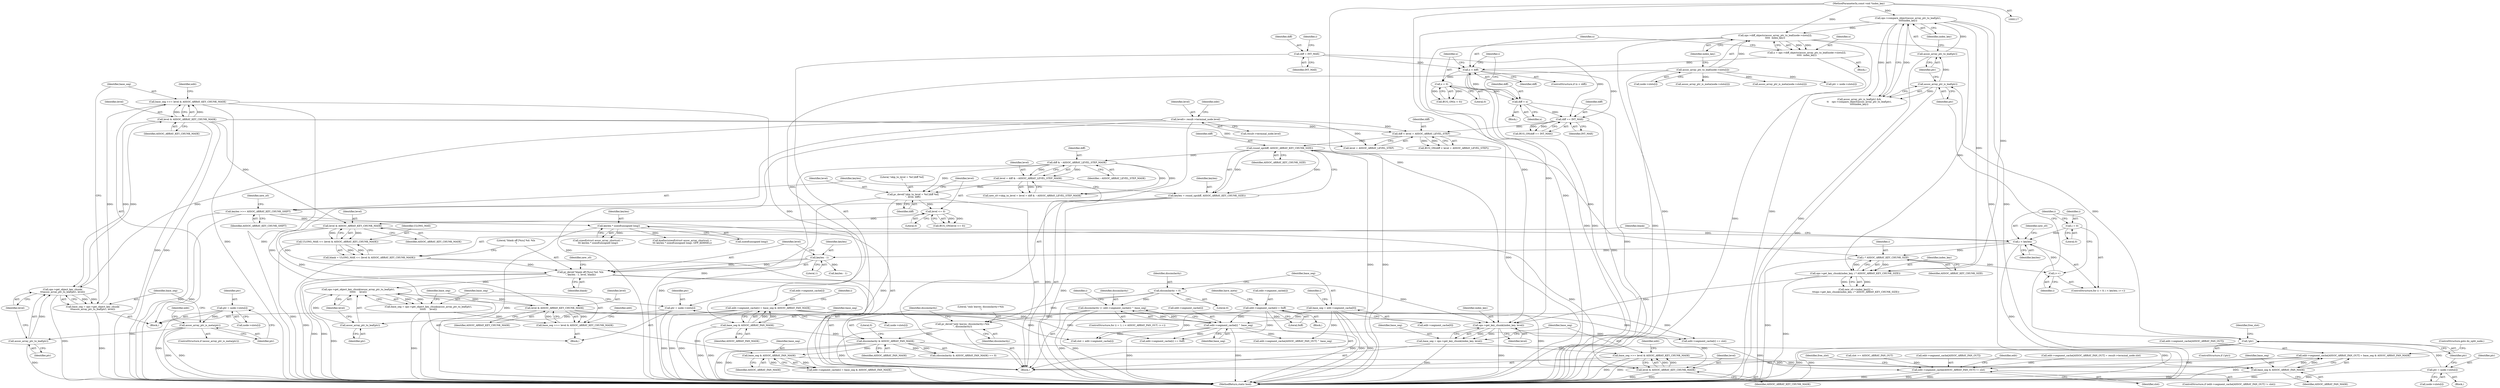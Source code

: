 digraph "0_linux_8d4a2ec1e0b41b0cf9a0c5cd4511da7f8e4f3de2@array" {
"1001241" [label="(Call,edit->segment_cache[ASSOC_ARRAY_FAN_OUT] = base_seg & ASSOC_ARRAY_FAN_MASK)"];
"1001247" [label="(Call,base_seg & ASSOC_ARRAY_FAN_MASK)"];
"1001236" [label="(Call,base_seg >>= level & ASSOC_ARRAY_KEY_CHUNK_MASK)"];
"1001231" [label="(Call,base_seg = ops->get_key_chunk(index_key, level))"];
"1001233" [label="(Call,ops->get_key_chunk(index_key, level))"];
"1001019" [label="(Call,ops->diff_objects(assoc_array_ptr_to_leaf(node->slots[i]),\n\t\t\t\t\t  index_key))"];
"1001020" [label="(Call,assoc_array_ptr_to_leaf(node->slots[i]))"];
"1000203" [label="(Call,ops->compare_object(assoc_array_ptr_to_leaf(ptr),\n\t\t\t\t\tindex_key))"];
"1000204" [label="(Call,assoc_array_ptr_to_leaf(ptr))"];
"1000201" [label="(Call,assoc_array_ptr_is_leaf(ptr))"];
"1000192" [label="(Call,!ptr)"];
"1000184" [label="(Call,ptr = node->slots[i])"];
"1000120" [label="(MethodParameterIn,const void *index_key)"];
"1001166" [label="(Call,ops->get_key_chunk(index_key, i * ASSOC_ARRAY_KEY_CHUNK_SIZE))"];
"1001168" [label="(Call,i * ASSOC_ARRAY_KEY_CHUNK_SIZE)"];
"1001155" [label="(Call,i < keylen)"];
"1001158" [label="(Call,i++)"];
"1001152" [label="(Call,i = 0)"];
"1001063" [label="(Call,keylen * sizeof(unsigned long))"];
"1001054" [label="(Call,keylen >>= ASSOC_ARRAY_KEY_CHUNK_SHIFT)"];
"1001049" [label="(Call,keylen = round_up(diff, ASSOC_ARRAY_KEY_CHUNK_SIZE))"];
"1001051" [label="(Call,round_up(diff, ASSOC_ARRAY_KEY_CHUNK_SIZE))"];
"1001044" [label="(Call,diff < level + ASSOC_ARRAY_LEVEL_STEP)"];
"1001040" [label="(Call,diff == INT_MAX)"];
"1001003" [label="(Call,diff = INT_MAX)"];
"1001028" [label="(Call,x < diff)"];
"1001017" [label="(Call,x = ops->diff_objects(assoc_array_ptr_to_leaf(node->slots[i]),\n\t\t\t\t\t  index_key))"];
"1001036" [label="(Call,diff = x)"];
"1001033" [label="(Call,x < 0)"];
"1000346" [label="(Call,level & ASSOC_ARRAY_KEY_CHUNK_MASK)"];
"1000340" [label="(Call,ops->get_object_key_chunk(\n\t\t\tassoc_array_ptr_to_leaf(ptr), level))"];
"1000341" [label="(Call,assoc_array_ptr_to_leaf(ptr))"];
"1000324" [label="(Call,assoc_array_ptr_is_meta(ptr))"];
"1000316" [label="(Call,ptr = node->slots[i])"];
"1000149" [label="(Call,level\t= result->terminal_node.level)"];
"1001219" [label="(Call,level & ASSOC_ARRAY_KEY_CHUNK_MASK)"];
"1001213" [label="(Call,ops->get_object_key_chunk(assoc_array_ptr_to_leaf(ptr),\n\t\t\t\t\t\t     level))"];
"1001214" [label="(Call,assoc_array_ptr_to_leaf(ptr))"];
"1001204" [label="(Call,ptr = node->slots[i])"];
"1001178" [label="(Call,pr_devel(\"blank off [%zu] %d: %lx\n\", keylen - 1, level, blank))"];
"1001180" [label="(Call,keylen - 1)"];
"1001175" [label="(Call,level & ASSOC_ARRAY_KEY_CHUNK_MASK)"];
"1001148" [label="(Call,level <= 0)"];
"1001143" [label="(Call,pr_devel(\"skip_to_level = %d [diff %d]\n\", level, diff))"];
"1001138" [label="(Call,level = diff & ~ASSOC_ARRAY_LEVEL_STEP_MASK)"];
"1001140" [label="(Call,diff & ~ASSOC_ARRAY_LEVEL_STEP_MASK)"];
"1001171" [label="(Call,blank = ULONG_MAX << (level & ASSOC_ARRAY_KEY_CHUNK_MASK))"];
"1001173" [label="(Call,ULONG_MAX << (level & ASSOC_ARRAY_KEY_CHUNK_MASK))"];
"1001238" [label="(Call,level & ASSOC_ARRAY_KEY_CHUNK_MASK)"];
"1001228" [label="(Call,base_seg & ASSOC_ARRAY_FAN_MASK)"];
"1001217" [label="(Call,base_seg >>= level & ASSOC_ARRAY_KEY_CHUNK_MASK)"];
"1001211" [label="(Call,base_seg = ops->get_object_key_chunk(assoc_array_ptr_to_leaf(ptr),\n\t\t\t\t\t\t     level))"];
"1000397" [label="(Call,dissimilarity & ASSOC_ARRAY_FAN_MASK)"];
"1000392" [label="(Call,pr_devel(\"only leaves; dissimilarity=%lx\n\", dissimilarity))"];
"1000364" [label="(Call,dissimilarity = 0)"];
"1000383" [label="(Call,dissimilarity |= edit->segment_cache[i] ^ base_seg)"];
"1000385" [label="(Call,edit->segment_cache[i] ^ base_seg)"];
"1000327" [label="(Call,edit->segment_cache[i] = 0xff)"];
"1000349" [label="(Call,edit->segment_cache[i] = base_seg & ASSOC_ARRAY_FAN_MASK)"];
"1000355" [label="(Call,base_seg & ASSOC_ARRAY_FAN_MASK)"];
"1000344" [label="(Call,base_seg >>= level & ASSOC_ARRAY_KEY_CHUNK_MASK)"];
"1000338" [label="(Call,base_seg = ops->get_object_key_chunk(\n\t\t\tassoc_array_ptr_to_leaf(ptr), level))"];
"1000367" [label="(Call,base_seg = edit->segment_cache[0])"];
"1000666" [label="(Call,edit->segment_cache[ASSOC_ARRAY_FAN_OUT] != slot)"];
"1000342" [label="(Identifier,ptr)"];
"1001005" [label="(Identifier,INT_MAX)"];
"1000316" [label="(Call,ptr = node->slots[i])"];
"1001160" [label="(Call,new_s0->index_key[i] =\n\t\t\tops->get_key_chunk(index_key, i * ASSOC_ARRAY_KEY_CHUNK_SIZE))"];
"1001175" [label="(Call,level & ASSOC_ARRAY_KEY_CHUNK_MASK)"];
"1000333" [label="(Literal,0xff)"];
"1001051" [label="(Call,round_up(diff, ASSOC_ARRAY_KEY_CHUNK_SIZE))"];
"1001060" [label="(Call,sizeof(struct assoc_array_shortcut) +\n\t\t\t keylen * sizeof(unsigned long))"];
"1001059" [label="(Call,kzalloc(sizeof(struct assoc_array_shortcut) +\n\t\t\t keylen * sizeof(unsigned long), GFP_KERNEL))"];
"1000350" [label="(Call,edit->segment_cache[i])"];
"1001144" [label="(Literal,\"skip_to_level = %d [diff %d]\n\")"];
"1001055" [label="(Identifier,keylen)"];
"1001045" [label="(Identifier,diff)"];
"1001138" [label="(Call,level = diff & ~ASSOC_ARRAY_LEVEL_STEP_MASK)"];
"1001151" [label="(ControlStructure,for (i = 0; i < keylen; i++))"];
"1001052" [label="(Identifier,diff)"];
"1001169" [label="(Identifier,i)"];
"1000400" [label="(Literal,0)"];
"1000326" [label="(Block,)"];
"1000376" [label="(Identifier,i)"];
"1001230" [label="(Identifier,ASSOC_ARRAY_FAN_MASK)"];
"1001225" [label="(Identifier,edit)"];
"1001029" [label="(Identifier,x)"];
"1001035" [label="(Literal,0)"];
"1001149" [label="(Identifier,level)"];
"1001043" [label="(Call,BUG_ON(diff < level + ASSOC_ARRAY_LEVEL_STEP))"];
"1000318" [label="(Call,node->slots[i])"];
"1001018" [label="(Identifier,x)"];
"1000203" [label="(Call,ops->compare_object(assoc_array_ptr_to_leaf(ptr),\n\t\t\t\t\tindex_key))"];
"1001038" [label="(Identifier,x)"];
"1000193" [label="(Identifier,ptr)"];
"1001204" [label="(Call,ptr = node->slots[i])"];
"1000392" [label="(Call,pr_devel(\"only leaves; dissimilarity=%lx\n\", dissimilarity))"];
"1000666" [label="(Call,edit->segment_cache[ASSOC_ARRAY_FAN_OUT] != slot)"];
"1001182" [label="(Literal,1)"];
"1001064" [label="(Identifier,keylen)"];
"1001139" [label="(Identifier,level)"];
"1001170" [label="(Identifier,ASSOC_ARRAY_KEY_CHUNK_SIZE)"];
"1001179" [label="(Literal,\"blank off [%zu] %d: %lx\n\")"];
"1001248" [label="(Identifier,base_seg)"];
"1000184" [label="(Call,ptr = node->slots[i])"];
"1000344" [label="(Call,base_seg >>= level & ASSOC_ARRAY_KEY_CHUNK_MASK)"];
"1001184" [label="(Identifier,blank)"];
"1000396" [label="(Call,(dissimilarity & ASSOC_ARRAY_FAN_MASK) == 0)"];
"1000345" [label="(Identifier,base_seg)"];
"1001241" [label="(Call,edit->segment_cache[ASSOC_ARRAY_FAN_OUT] = base_seg & ASSOC_ARRAY_FAN_MASK)"];
"1001020" [label="(Call,assoc_array_ptr_to_leaf(node->slots[i]))"];
"1001247" [label="(Call,base_seg & ASSOC_ARRAY_FAN_MASK)"];
"1001021" [label="(Call,node->slots[i])"];
"1000605" [label="(Call,assoc_array_ptr_is_meta(node->slots[i]))"];
"1000383" [label="(Call,dissimilarity |= edit->segment_cache[i] ^ base_seg)"];
"1000357" [label="(Identifier,ASSOC_ARRAY_FAN_MASK)"];
"1000386" [label="(Call,edit->segment_cache[i])"];
"1000672" [label="(Identifier,slot)"];
"1001190" [label="(Call,keylen - 1)"];
"1001143" [label="(Call,pr_devel(\"skip_to_level = %d [diff %d]\n\", level, diff))"];
"1000156" [label="(Call,edit->segment_cache[ASSOC_ARRAY_FAN_OUT] = result->terminal_node.slot)"];
"1000335" [label="(Identifier,have_meta)"];
"1001046" [label="(Call,level + ASSOC_ARRAY_LEVEL_STEP)"];
"1000183" [label="(Block,)"];
"1001171" [label="(Call,blank = ULONG_MAX << (level & ASSOC_ARRAY_KEY_CHUNK_MASK))"];
"1000151" [label="(Call,result->terminal_node.level)"];
"1001003" [label="(Call,diff = INT_MAX)"];
"1000348" [label="(Identifier,ASSOC_ARRAY_KEY_CHUNK_MASK)"];
"1001183" [label="(Identifier,level)"];
"1000366" [label="(Literal,0)"];
"1000192" [label="(Call,!ptr)"];
"1001150" [label="(Literal,0)"];
"1000314" [label="(Identifier,i)"];
"1001159" [label="(Identifier,i)"];
"1000347" [label="(Identifier,level)"];
"1001242" [label="(Call,edit->segment_cache[ASSOC_ARRAY_FAN_OUT])"];
"1000317" [label="(Identifier,ptr)"];
"1000315" [label="(Block,)"];
"1001053" [label="(Identifier,ASSOC_ARRAY_KEY_CHUNK_SIZE)"];
"1000324" [label="(Call,assoc_array_ptr_is_meta(ptr))"];
"1001213" [label="(Call,ops->get_object_key_chunk(assoc_array_ptr_to_leaf(ptr),\n\t\t\t\t\t\t     level))"];
"1000343" [label="(Identifier,level)"];
"1000478" [label="(Call,slot = edit->segment_cache[i])"];
"1000338" [label="(Call,base_seg = ops->get_object_key_chunk(\n\t\t\tassoc_array_ptr_to_leaf(ptr), level))"];
"1000665" [label="(ControlStructure,if (edit->segment_cache[ASSOC_ARRAY_FAN_OUT] != slot))"];
"1000393" [label="(Literal,\"only leaves; dissimilarity=%lx\n\")"];
"1000346" [label="(Call,level & ASSOC_ARRAY_KEY_CHUNK_MASK)"];
"1001163" [label="(Identifier,new_s0)"];
"1001031" [label="(Block,)"];
"1001028" [label="(Call,x < diff)"];
"1001177" [label="(Identifier,ASSOC_ARRAY_KEY_CHUNK_MASK)"];
"1000368" [label="(Identifier,base_seg)"];
"1001037" [label="(Identifier,diff)"];
"1001058" [label="(Identifier,new_s0)"];
"1000739" [label="(Call,edit->segment_cache[i] == 0xff)"];
"1000323" [label="(ControlStructure,if (assoc_array_ptr_is_meta(ptr)))"];
"1001056" [label="(Identifier,ASSOC_ARRAY_KEY_CHUNK_SHIFT)"];
"1000206" [label="(Identifier,index_key)"];
"1000205" [label="(Identifier,ptr)"];
"1001049" [label="(Call,keylen = round_up(diff, ASSOC_ARRAY_KEY_CHUNK_SIZE))"];
"1001063" [label="(Call,keylen * sizeof(unsigned long))"];
"1001034" [label="(Identifier,x)"];
"1001220" [label="(Identifier,level)"];
"1001148" [label="(Call,level <= 0)"];
"1001166" [label="(Call,ops->get_key_chunk(index_key, i * ASSOC_ARRAY_KEY_CHUNK_SIZE))"];
"1001167" [label="(Identifier,index_key)"];
"1001222" [label="(Call,edit->segment_cache[i] = base_seg & ASSOC_ARRAY_FAN_MASK)"];
"1001134" [label="(Call,new_s0->skip_to_level = level = diff & ~ASSOC_ARRAY_LEVEL_STEP_MASK)"];
"1001176" [label="(Identifier,level)"];
"1000196" [label="(Identifier,free_slot)"];
"1000546" [label="(Call,assoc_array_ptr_is_meta(node->slots[i]))"];
"1000398" [label="(Identifier,dissimilarity)"];
"1000202" [label="(Identifier,ptr)"];
"1001168" [label="(Call,i * ASSOC_ARRAY_KEY_CHUNK_SIZE)"];
"1000185" [label="(Identifier,ptr)"];
"1001205" [label="(Identifier,ptr)"];
"1001065" [label="(Call,sizeof(unsigned long))"];
"1000340" [label="(Call,ops->get_object_key_chunk(\n\t\t\tassoc_array_ptr_to_leaf(ptr), level))"];
"1001172" [label="(Identifier,blank)"];
"1000397" [label="(Call,dissimilarity & ASSOC_ARRAY_FAN_MASK)"];
"1000747" [label="(Call,ptr = node->slots[i])"];
"1001228" [label="(Call,base_seg & ASSOC_ARRAY_FAN_MASK)"];
"1001239" [label="(Identifier,level)"];
"1001244" [label="(Identifier,edit)"];
"1000159" [label="(Identifier,edit)"];
"1001044" [label="(Call,diff < level + ASSOC_ARRAY_LEVEL_STEP)"];
"1001019" [label="(Call,ops->diff_objects(assoc_array_ptr_to_leaf(node->slots[i]),\n\t\t\t\t\t  index_key))"];
"1001180" [label="(Call,keylen - 1)"];
"1000367" [label="(Call,base_seg = edit->segment_cache[0])"];
"1001036" [label="(Call,diff = x)"];
"1001235" [label="(Identifier,level)"];
"1000677" [label="(Identifier,free_slot)"];
"1001140" [label="(Call,diff & ~ASSOC_ARRAY_LEVEL_STEP_MASK)"];
"1001042" [label="(Identifier,INT_MAX)"];
"1000150" [label="(Identifier,level)"];
"1001203" [label="(Block,)"];
"1000327" [label="(Call,edit->segment_cache[i] = 0xff)"];
"1000191" [label="(ControlStructure,if (!ptr))"];
"1000528" [label="(Call,slot >= ASSOC_ARRAY_FAN_OUT)"];
"1000341" [label="(Call,assoc_array_ptr_to_leaf(ptr))"];
"1000385" [label="(Call,edit->segment_cache[i] ^ base_seg)"];
"1000149" [label="(Call,level\t= result->terminal_node.level)"];
"1001145" [label="(Identifier,level)"];
"1000120" [label="(MethodParameterIn,const void *index_key)"];
"1001214" [label="(Call,assoc_array_ptr_to_leaf(ptr))"];
"1000391" [label="(Identifier,base_seg)"];
"1000325" [label="(Identifier,ptr)"];
"1001229" [label="(Identifier,base_seg)"];
"1001158" [label="(Call,i++)"];
"1000382" [label="(Identifier,i)"];
"1000356" [label="(Identifier,base_seg)"];
"1001050" [label="(Identifier,keylen)"];
"1001216" [label="(Identifier,level)"];
"1001232" [label="(Identifier,base_seg)"];
"1001236" [label="(Call,base_seg >>= level & ASSOC_ARRAY_KEY_CHUNK_MASK)"];
"1001215" [label="(Identifier,ptr)"];
"1001240" [label="(Identifier,ASSOC_ARRAY_KEY_CHUNK_MASK)"];
"1001221" [label="(Identifier,ASSOC_ARRAY_KEY_CHUNK_MASK)"];
"1001188" [label="(Identifier,new_s0)"];
"1000394" [label="(Identifier,dissimilarity)"];
"1001146" [label="(Identifier,diff)"];
"1000404" [label="(Call,edit->segment_cache[ASSOC_ARRAY_FAN_OUT] ^ base_seg)"];
"1000204" [label="(Call,assoc_array_ptr_to_leaf(ptr))"];
"1000352" [label="(Identifier,edit)"];
"1000186" [label="(Call,node->slots[i])"];
"1001154" [label="(Literal,0)"];
"1000349" [label="(Call,edit->segment_cache[i] = base_seg & ASSOC_ARRAY_FAN_MASK)"];
"1001178" [label="(Call,pr_devel(\"blank off [%zu] %d: %lx\n\", keylen - 1, level, blank))"];
"1001040" [label="(Call,diff == INT_MAX)"];
"1001030" [label="(Identifier,diff)"];
"1001233" [label="(Call,ops->get_key_chunk(index_key, level))"];
"1001032" [label="(Call,BUG_ON(x < 0))"];
"1000330" [label="(Identifier,edit)"];
"1001017" [label="(Call,x = ops->diff_objects(assoc_array_ptr_to_leaf(node->slots[i]),\n\t\t\t\t\t  index_key))"];
"1001211" [label="(Call,base_seg = ops->get_object_key_chunk(assoc_array_ptr_to_leaf(ptr),\n\t\t\t\t\t\t     level))"];
"1000365" [label="(Identifier,dissimilarity)"];
"1001234" [label="(Identifier,index_key)"];
"1001033" [label="(Call,x < 0)"];
"1001217" [label="(Call,base_seg >>= level & ASSOC_ARRAY_KEY_CHUNK_MASK)"];
"1001014" [label="(Identifier,i)"];
"1000328" [label="(Call,edit->segment_cache[i])"];
"1000384" [label="(Identifier,dissimilarity)"];
"1001249" [label="(Identifier,ASSOC_ARRAY_FAN_MASK)"];
"1001004" [label="(Identifier,diff)"];
"1001141" [label="(Identifier,diff)"];
"1000369" [label="(Call,edit->segment_cache[0])"];
"1001238" [label="(Call,level & ASSOC_ARRAY_KEY_CHUNK_MASK)"];
"1001231" [label="(Call,base_seg = ops->get_key_chunk(index_key, level))"];
"1001157" [label="(Identifier,keylen)"];
"1000339" [label="(Identifier,base_seg)"];
"1000399" [label="(Identifier,ASSOC_ARRAY_FAN_MASK)"];
"1001142" [label="(Identifier,~ASSOC_ARRAY_LEVEL_STEP_MASK)"];
"1000201" [label="(Call,assoc_array_ptr_is_leaf(ptr))"];
"1001174" [label="(Identifier,ULONG_MAX)"];
"1001206" [label="(Call,node->slots[i])"];
"1001008" [label="(Identifier,i)"];
"1001041" [label="(Identifier,diff)"];
"1001027" [label="(ControlStructure,if (x < diff))"];
"1001147" [label="(Call,BUG_ON(level <= 0))"];
"1001152" [label="(Call,i = 0)"];
"1000374" [label="(ControlStructure,for (i = 1; i < ASSOC_ARRAY_FAN_OUT; i++))"];
"1000613" [label="(Call,edit->segment_cache[i] == slot)"];
"1001212" [label="(Identifier,base_seg)"];
"1001181" [label="(Identifier,keylen)"];
"1001015" [label="(Block,)"];
"1000667" [label="(Call,edit->segment_cache[ASSOC_ARRAY_FAN_OUT])"];
"1001250" [label="(ControlStructure,goto do_split_node;)"];
"1000355" [label="(Call,base_seg & ASSOC_ARRAY_FAN_MASK)"];
"1001156" [label="(Identifier,i)"];
"1001039" [label="(Call,BUG_ON(diff == INT_MAX))"];
"1000200" [label="(Call,assoc_array_ptr_is_leaf(ptr) &&\n\t\t    ops->compare_object(assoc_array_ptr_to_leaf(ptr),\n\t\t\t\t\tindex_key))"];
"1001219" [label="(Call,level & ASSOC_ARRAY_KEY_CHUNK_MASK)"];
"1000364" [label="(Call,dissimilarity = 0)"];
"1000704" [label="(Identifier,edit)"];
"1001153" [label="(Identifier,i)"];
"1001218" [label="(Identifier,base_seg)"];
"1001251" [label="(MethodReturn,static bool)"];
"1001054" [label="(Call,keylen >>= ASSOC_ARRAY_KEY_CHUNK_SHIFT)"];
"1001237" [label="(Identifier,base_seg)"];
"1001173" [label="(Call,ULONG_MAX << (level & ASSOC_ARRAY_KEY_CHUNK_MASK))"];
"1000122" [label="(Block,)"];
"1001026" [label="(Identifier,index_key)"];
"1001155" [label="(Call,i < keylen)"];
"1001241" -> "1000122"  [label="AST: "];
"1001241" -> "1001247"  [label="CFG: "];
"1001242" -> "1001241"  [label="AST: "];
"1001247" -> "1001241"  [label="AST: "];
"1001250" -> "1001241"  [label="CFG: "];
"1001241" -> "1001251"  [label="DDG: "];
"1001241" -> "1000666"  [label="DDG: "];
"1001247" -> "1001241"  [label="DDG: "];
"1001247" -> "1001241"  [label="DDG: "];
"1001247" -> "1001249"  [label="CFG: "];
"1001248" -> "1001247"  [label="AST: "];
"1001249" -> "1001247"  [label="AST: "];
"1001247" -> "1001251"  [label="DDG: "];
"1001247" -> "1001251"  [label="DDG: "];
"1001236" -> "1001247"  [label="DDG: "];
"1001228" -> "1001247"  [label="DDG: "];
"1000397" -> "1001247"  [label="DDG: "];
"1001236" -> "1000122"  [label="AST: "];
"1001236" -> "1001238"  [label="CFG: "];
"1001237" -> "1001236"  [label="AST: "];
"1001238" -> "1001236"  [label="AST: "];
"1001244" -> "1001236"  [label="CFG: "];
"1001236" -> "1001251"  [label="DDG: "];
"1001236" -> "1001251"  [label="DDG: "];
"1001231" -> "1001236"  [label="DDG: "];
"1001238" -> "1001236"  [label="DDG: "];
"1001238" -> "1001236"  [label="DDG: "];
"1001231" -> "1000122"  [label="AST: "];
"1001231" -> "1001233"  [label="CFG: "];
"1001232" -> "1001231"  [label="AST: "];
"1001233" -> "1001231"  [label="AST: "];
"1001237" -> "1001231"  [label="CFG: "];
"1001231" -> "1001251"  [label="DDG: "];
"1001233" -> "1001231"  [label="DDG: "];
"1001233" -> "1001231"  [label="DDG: "];
"1001233" -> "1001235"  [label="CFG: "];
"1001234" -> "1001233"  [label="AST: "];
"1001235" -> "1001233"  [label="AST: "];
"1001233" -> "1001251"  [label="DDG: "];
"1001019" -> "1001233"  [label="DDG: "];
"1001166" -> "1001233"  [label="DDG: "];
"1000203" -> "1001233"  [label="DDG: "];
"1000120" -> "1001233"  [label="DDG: "];
"1001219" -> "1001233"  [label="DDG: "];
"1001178" -> "1001233"  [label="DDG: "];
"1001233" -> "1001238"  [label="DDG: "];
"1001019" -> "1001017"  [label="AST: "];
"1001019" -> "1001026"  [label="CFG: "];
"1001020" -> "1001019"  [label="AST: "];
"1001026" -> "1001019"  [label="AST: "];
"1001017" -> "1001019"  [label="CFG: "];
"1001019" -> "1001251"  [label="DDG: "];
"1001019" -> "1001251"  [label="DDG: "];
"1001019" -> "1001017"  [label="DDG: "];
"1001019" -> "1001017"  [label="DDG: "];
"1001020" -> "1001019"  [label="DDG: "];
"1000203" -> "1001019"  [label="DDG: "];
"1000120" -> "1001019"  [label="DDG: "];
"1001019" -> "1001166"  [label="DDG: "];
"1001020" -> "1001021"  [label="CFG: "];
"1001021" -> "1001020"  [label="AST: "];
"1001026" -> "1001020"  [label="CFG: "];
"1001020" -> "1001251"  [label="DDG: "];
"1001020" -> "1000546"  [label="DDG: "];
"1001020" -> "1000605"  [label="DDG: "];
"1001020" -> "1000747"  [label="DDG: "];
"1001020" -> "1001204"  [label="DDG: "];
"1000203" -> "1000200"  [label="AST: "];
"1000203" -> "1000206"  [label="CFG: "];
"1000204" -> "1000203"  [label="AST: "];
"1000206" -> "1000203"  [label="AST: "];
"1000200" -> "1000203"  [label="CFG: "];
"1000203" -> "1001251"  [label="DDG: "];
"1000203" -> "1001251"  [label="DDG: "];
"1000203" -> "1000200"  [label="DDG: "];
"1000203" -> "1000200"  [label="DDG: "];
"1000204" -> "1000203"  [label="DDG: "];
"1000120" -> "1000203"  [label="DDG: "];
"1000203" -> "1001166"  [label="DDG: "];
"1000204" -> "1000205"  [label="CFG: "];
"1000205" -> "1000204"  [label="AST: "];
"1000206" -> "1000204"  [label="CFG: "];
"1000204" -> "1001251"  [label="DDG: "];
"1000201" -> "1000204"  [label="DDG: "];
"1000201" -> "1000200"  [label="AST: "];
"1000201" -> "1000202"  [label="CFG: "];
"1000202" -> "1000201"  [label="AST: "];
"1000205" -> "1000201"  [label="CFG: "];
"1000200" -> "1000201"  [label="CFG: "];
"1000201" -> "1001251"  [label="DDG: "];
"1000201" -> "1000200"  [label="DDG: "];
"1000192" -> "1000201"  [label="DDG: "];
"1000192" -> "1000191"  [label="AST: "];
"1000192" -> "1000193"  [label="CFG: "];
"1000193" -> "1000192"  [label="AST: "];
"1000196" -> "1000192"  [label="CFG: "];
"1000202" -> "1000192"  [label="CFG: "];
"1000192" -> "1001251"  [label="DDG: "];
"1000192" -> "1001251"  [label="DDG: "];
"1000184" -> "1000192"  [label="DDG: "];
"1000184" -> "1000183"  [label="AST: "];
"1000184" -> "1000186"  [label="CFG: "];
"1000185" -> "1000184"  [label="AST: "];
"1000186" -> "1000184"  [label="AST: "];
"1000193" -> "1000184"  [label="CFG: "];
"1000184" -> "1001251"  [label="DDG: "];
"1000120" -> "1000117"  [label="AST: "];
"1000120" -> "1001251"  [label="DDG: "];
"1000120" -> "1001166"  [label="DDG: "];
"1001166" -> "1001160"  [label="AST: "];
"1001166" -> "1001168"  [label="CFG: "];
"1001167" -> "1001166"  [label="AST: "];
"1001168" -> "1001166"  [label="AST: "];
"1001160" -> "1001166"  [label="CFG: "];
"1001166" -> "1001251"  [label="DDG: "];
"1001166" -> "1001160"  [label="DDG: "];
"1001166" -> "1001160"  [label="DDG: "];
"1001168" -> "1001166"  [label="DDG: "];
"1001168" -> "1001166"  [label="DDG: "];
"1001168" -> "1001170"  [label="CFG: "];
"1001169" -> "1001168"  [label="AST: "];
"1001170" -> "1001168"  [label="AST: "];
"1001168" -> "1001251"  [label="DDG: "];
"1001168" -> "1001158"  [label="DDG: "];
"1001155" -> "1001168"  [label="DDG: "];
"1001051" -> "1001168"  [label="DDG: "];
"1001155" -> "1001151"  [label="AST: "];
"1001155" -> "1001157"  [label="CFG: "];
"1001156" -> "1001155"  [label="AST: "];
"1001157" -> "1001155"  [label="AST: "];
"1001163" -> "1001155"  [label="CFG: "];
"1001172" -> "1001155"  [label="CFG: "];
"1001155" -> "1001251"  [label="DDG: "];
"1001158" -> "1001155"  [label="DDG: "];
"1001152" -> "1001155"  [label="DDG: "];
"1001063" -> "1001155"  [label="DDG: "];
"1001155" -> "1001180"  [label="DDG: "];
"1001158" -> "1001151"  [label="AST: "];
"1001158" -> "1001159"  [label="CFG: "];
"1001159" -> "1001158"  [label="AST: "];
"1001156" -> "1001158"  [label="CFG: "];
"1001152" -> "1001151"  [label="AST: "];
"1001152" -> "1001154"  [label="CFG: "];
"1001153" -> "1001152"  [label="AST: "];
"1001154" -> "1001152"  [label="AST: "];
"1001156" -> "1001152"  [label="CFG: "];
"1001063" -> "1001060"  [label="AST: "];
"1001063" -> "1001065"  [label="CFG: "];
"1001064" -> "1001063"  [label="AST: "];
"1001065" -> "1001063"  [label="AST: "];
"1001060" -> "1001063"  [label="CFG: "];
"1001063" -> "1001251"  [label="DDG: "];
"1001063" -> "1001059"  [label="DDG: "];
"1001063" -> "1001060"  [label="DDG: "];
"1001054" -> "1001063"  [label="DDG: "];
"1001054" -> "1000122"  [label="AST: "];
"1001054" -> "1001056"  [label="CFG: "];
"1001055" -> "1001054"  [label="AST: "];
"1001056" -> "1001054"  [label="AST: "];
"1001058" -> "1001054"  [label="CFG: "];
"1001054" -> "1001251"  [label="DDG: "];
"1001054" -> "1001251"  [label="DDG: "];
"1001049" -> "1001054"  [label="DDG: "];
"1001049" -> "1000122"  [label="AST: "];
"1001049" -> "1001051"  [label="CFG: "];
"1001050" -> "1001049"  [label="AST: "];
"1001051" -> "1001049"  [label="AST: "];
"1001055" -> "1001049"  [label="CFG: "];
"1001049" -> "1001251"  [label="DDG: "];
"1001051" -> "1001049"  [label="DDG: "];
"1001051" -> "1001049"  [label="DDG: "];
"1001051" -> "1001053"  [label="CFG: "];
"1001052" -> "1001051"  [label="AST: "];
"1001053" -> "1001051"  [label="AST: "];
"1001051" -> "1001251"  [label="DDG: "];
"1001051" -> "1001251"  [label="DDG: "];
"1001044" -> "1001051"  [label="DDG: "];
"1001051" -> "1001140"  [label="DDG: "];
"1001044" -> "1001043"  [label="AST: "];
"1001044" -> "1001046"  [label="CFG: "];
"1001045" -> "1001044"  [label="AST: "];
"1001046" -> "1001044"  [label="AST: "];
"1001043" -> "1001044"  [label="CFG: "];
"1001044" -> "1001251"  [label="DDG: "];
"1001044" -> "1001043"  [label="DDG: "];
"1001044" -> "1001043"  [label="DDG: "];
"1001040" -> "1001044"  [label="DDG: "];
"1000346" -> "1001044"  [label="DDG: "];
"1000149" -> "1001044"  [label="DDG: "];
"1001040" -> "1001039"  [label="AST: "];
"1001040" -> "1001042"  [label="CFG: "];
"1001041" -> "1001040"  [label="AST: "];
"1001042" -> "1001040"  [label="AST: "];
"1001039" -> "1001040"  [label="CFG: "];
"1001040" -> "1001251"  [label="DDG: "];
"1001040" -> "1001039"  [label="DDG: "];
"1001040" -> "1001039"  [label="DDG: "];
"1001003" -> "1001040"  [label="DDG: "];
"1001028" -> "1001040"  [label="DDG: "];
"1001036" -> "1001040"  [label="DDG: "];
"1001003" -> "1000122"  [label="AST: "];
"1001003" -> "1001005"  [label="CFG: "];
"1001004" -> "1001003"  [label="AST: "];
"1001005" -> "1001003"  [label="AST: "];
"1001008" -> "1001003"  [label="CFG: "];
"1001003" -> "1001028"  [label="DDG: "];
"1001028" -> "1001027"  [label="AST: "];
"1001028" -> "1001030"  [label="CFG: "];
"1001029" -> "1001028"  [label="AST: "];
"1001030" -> "1001028"  [label="AST: "];
"1001034" -> "1001028"  [label="CFG: "];
"1001014" -> "1001028"  [label="CFG: "];
"1001028" -> "1001251"  [label="DDG: "];
"1001028" -> "1001251"  [label="DDG: "];
"1001017" -> "1001028"  [label="DDG: "];
"1001036" -> "1001028"  [label="DDG: "];
"1001028" -> "1001033"  [label="DDG: "];
"1001017" -> "1001015"  [label="AST: "];
"1001018" -> "1001017"  [label="AST: "];
"1001029" -> "1001017"  [label="CFG: "];
"1001017" -> "1001251"  [label="DDG: "];
"1001036" -> "1001031"  [label="AST: "];
"1001036" -> "1001038"  [label="CFG: "];
"1001037" -> "1001036"  [label="AST: "];
"1001038" -> "1001036"  [label="AST: "];
"1001014" -> "1001036"  [label="CFG: "];
"1001036" -> "1001251"  [label="DDG: "];
"1001033" -> "1001036"  [label="DDG: "];
"1001033" -> "1001032"  [label="AST: "];
"1001033" -> "1001035"  [label="CFG: "];
"1001034" -> "1001033"  [label="AST: "];
"1001035" -> "1001033"  [label="AST: "];
"1001032" -> "1001033"  [label="CFG: "];
"1001033" -> "1001032"  [label="DDG: "];
"1001033" -> "1001032"  [label="DDG: "];
"1000346" -> "1000344"  [label="AST: "];
"1000346" -> "1000348"  [label="CFG: "];
"1000347" -> "1000346"  [label="AST: "];
"1000348" -> "1000346"  [label="AST: "];
"1000344" -> "1000346"  [label="CFG: "];
"1000346" -> "1001251"  [label="DDG: "];
"1000346" -> "1001251"  [label="DDG: "];
"1000346" -> "1000340"  [label="DDG: "];
"1000346" -> "1000344"  [label="DDG: "];
"1000346" -> "1000344"  [label="DDG: "];
"1000340" -> "1000346"  [label="DDG: "];
"1000346" -> "1001046"  [label="DDG: "];
"1000346" -> "1001175"  [label="DDG: "];
"1000340" -> "1000338"  [label="AST: "];
"1000340" -> "1000343"  [label="CFG: "];
"1000341" -> "1000340"  [label="AST: "];
"1000343" -> "1000340"  [label="AST: "];
"1000338" -> "1000340"  [label="CFG: "];
"1000340" -> "1001251"  [label="DDG: "];
"1000340" -> "1000338"  [label="DDG: "];
"1000340" -> "1000338"  [label="DDG: "];
"1000341" -> "1000340"  [label="DDG: "];
"1000149" -> "1000340"  [label="DDG: "];
"1000341" -> "1000342"  [label="CFG: "];
"1000342" -> "1000341"  [label="AST: "];
"1000343" -> "1000341"  [label="CFG: "];
"1000341" -> "1001251"  [label="DDG: "];
"1000324" -> "1000341"  [label="DDG: "];
"1000324" -> "1000323"  [label="AST: "];
"1000324" -> "1000325"  [label="CFG: "];
"1000325" -> "1000324"  [label="AST: "];
"1000330" -> "1000324"  [label="CFG: "];
"1000339" -> "1000324"  [label="CFG: "];
"1000324" -> "1001251"  [label="DDG: "];
"1000324" -> "1001251"  [label="DDG: "];
"1000316" -> "1000324"  [label="DDG: "];
"1000316" -> "1000315"  [label="AST: "];
"1000316" -> "1000318"  [label="CFG: "];
"1000317" -> "1000316"  [label="AST: "];
"1000318" -> "1000316"  [label="AST: "];
"1000325" -> "1000316"  [label="CFG: "];
"1000316" -> "1001251"  [label="DDG: "];
"1000149" -> "1000122"  [label="AST: "];
"1000149" -> "1000151"  [label="CFG: "];
"1000150" -> "1000149"  [label="AST: "];
"1000151" -> "1000149"  [label="AST: "];
"1000159" -> "1000149"  [label="CFG: "];
"1000149" -> "1001251"  [label="DDG: "];
"1000149" -> "1001251"  [label="DDG: "];
"1000149" -> "1001046"  [label="DDG: "];
"1001219" -> "1001217"  [label="AST: "];
"1001219" -> "1001221"  [label="CFG: "];
"1001220" -> "1001219"  [label="AST: "];
"1001221" -> "1001219"  [label="AST: "];
"1001217" -> "1001219"  [label="CFG: "];
"1001219" -> "1001213"  [label="DDG: "];
"1001219" -> "1001217"  [label="DDG: "];
"1001219" -> "1001217"  [label="DDG: "];
"1001213" -> "1001219"  [label="DDG: "];
"1001175" -> "1001219"  [label="DDG: "];
"1001219" -> "1001238"  [label="DDG: "];
"1001213" -> "1001211"  [label="AST: "];
"1001213" -> "1001216"  [label="CFG: "];
"1001214" -> "1001213"  [label="AST: "];
"1001216" -> "1001213"  [label="AST: "];
"1001211" -> "1001213"  [label="CFG: "];
"1001213" -> "1001251"  [label="DDG: "];
"1001213" -> "1001211"  [label="DDG: "];
"1001213" -> "1001211"  [label="DDG: "];
"1001214" -> "1001213"  [label="DDG: "];
"1001178" -> "1001213"  [label="DDG: "];
"1001214" -> "1001215"  [label="CFG: "];
"1001215" -> "1001214"  [label="AST: "];
"1001216" -> "1001214"  [label="CFG: "];
"1001204" -> "1001214"  [label="DDG: "];
"1001204" -> "1001203"  [label="AST: "];
"1001204" -> "1001206"  [label="CFG: "];
"1001205" -> "1001204"  [label="AST: "];
"1001206" -> "1001204"  [label="AST: "];
"1001212" -> "1001204"  [label="CFG: "];
"1001204" -> "1001251"  [label="DDG: "];
"1001178" -> "1000122"  [label="AST: "];
"1001178" -> "1001184"  [label="CFG: "];
"1001179" -> "1001178"  [label="AST: "];
"1001180" -> "1001178"  [label="AST: "];
"1001183" -> "1001178"  [label="AST: "];
"1001184" -> "1001178"  [label="AST: "];
"1001188" -> "1001178"  [label="CFG: "];
"1001178" -> "1001251"  [label="DDG: "];
"1001178" -> "1001251"  [label="DDG: "];
"1001180" -> "1001178"  [label="DDG: "];
"1001180" -> "1001178"  [label="DDG: "];
"1001175" -> "1001178"  [label="DDG: "];
"1001171" -> "1001178"  [label="DDG: "];
"1001180" -> "1001182"  [label="CFG: "];
"1001181" -> "1001180"  [label="AST: "];
"1001182" -> "1001180"  [label="AST: "];
"1001183" -> "1001180"  [label="CFG: "];
"1001180" -> "1001190"  [label="DDG: "];
"1001175" -> "1001173"  [label="AST: "];
"1001175" -> "1001177"  [label="CFG: "];
"1001176" -> "1001175"  [label="AST: "];
"1001177" -> "1001175"  [label="AST: "];
"1001173" -> "1001175"  [label="CFG: "];
"1001175" -> "1001173"  [label="DDG: "];
"1001175" -> "1001173"  [label="DDG: "];
"1001148" -> "1001175"  [label="DDG: "];
"1001175" -> "1001238"  [label="DDG: "];
"1001148" -> "1001147"  [label="AST: "];
"1001148" -> "1001150"  [label="CFG: "];
"1001149" -> "1001148"  [label="AST: "];
"1001150" -> "1001148"  [label="AST: "];
"1001147" -> "1001148"  [label="CFG: "];
"1001148" -> "1001147"  [label="DDG: "];
"1001148" -> "1001147"  [label="DDG: "];
"1001143" -> "1001148"  [label="DDG: "];
"1001143" -> "1000122"  [label="AST: "];
"1001143" -> "1001146"  [label="CFG: "];
"1001144" -> "1001143"  [label="AST: "];
"1001145" -> "1001143"  [label="AST: "];
"1001146" -> "1001143"  [label="AST: "];
"1001149" -> "1001143"  [label="CFG: "];
"1001143" -> "1001251"  [label="DDG: "];
"1001143" -> "1001251"  [label="DDG: "];
"1001138" -> "1001143"  [label="DDG: "];
"1001140" -> "1001143"  [label="DDG: "];
"1001138" -> "1001134"  [label="AST: "];
"1001138" -> "1001140"  [label="CFG: "];
"1001139" -> "1001138"  [label="AST: "];
"1001140" -> "1001138"  [label="AST: "];
"1001134" -> "1001138"  [label="CFG: "];
"1001138" -> "1001251"  [label="DDG: "];
"1001138" -> "1001134"  [label="DDG: "];
"1001140" -> "1001138"  [label="DDG: "];
"1001140" -> "1001138"  [label="DDG: "];
"1001140" -> "1001142"  [label="CFG: "];
"1001141" -> "1001140"  [label="AST: "];
"1001142" -> "1001140"  [label="AST: "];
"1001140" -> "1001251"  [label="DDG: "];
"1001140" -> "1001134"  [label="DDG: "];
"1001140" -> "1001134"  [label="DDG: "];
"1001171" -> "1000122"  [label="AST: "];
"1001171" -> "1001173"  [label="CFG: "];
"1001172" -> "1001171"  [label="AST: "];
"1001173" -> "1001171"  [label="AST: "];
"1001179" -> "1001171"  [label="CFG: "];
"1001171" -> "1001251"  [label="DDG: "];
"1001173" -> "1001171"  [label="DDG: "];
"1001173" -> "1001171"  [label="DDG: "];
"1001174" -> "1001173"  [label="AST: "];
"1001173" -> "1001251"  [label="DDG: "];
"1001238" -> "1001240"  [label="CFG: "];
"1001239" -> "1001238"  [label="AST: "];
"1001240" -> "1001238"  [label="AST: "];
"1001238" -> "1001251"  [label="DDG: "];
"1001238" -> "1001251"  [label="DDG: "];
"1001228" -> "1001222"  [label="AST: "];
"1001228" -> "1001230"  [label="CFG: "];
"1001229" -> "1001228"  [label="AST: "];
"1001230" -> "1001228"  [label="AST: "];
"1001222" -> "1001228"  [label="CFG: "];
"1001228" -> "1001222"  [label="DDG: "];
"1001228" -> "1001222"  [label="DDG: "];
"1001217" -> "1001228"  [label="DDG: "];
"1000397" -> "1001228"  [label="DDG: "];
"1001217" -> "1001203"  [label="AST: "];
"1001218" -> "1001217"  [label="AST: "];
"1001225" -> "1001217"  [label="CFG: "];
"1001211" -> "1001217"  [label="DDG: "];
"1001211" -> "1001203"  [label="AST: "];
"1001212" -> "1001211"  [label="AST: "];
"1001218" -> "1001211"  [label="CFG: "];
"1001211" -> "1001251"  [label="DDG: "];
"1000397" -> "1000396"  [label="AST: "];
"1000397" -> "1000399"  [label="CFG: "];
"1000398" -> "1000397"  [label="AST: "];
"1000399" -> "1000397"  [label="AST: "];
"1000400" -> "1000397"  [label="CFG: "];
"1000397" -> "1001251"  [label="DDG: "];
"1000397" -> "1001251"  [label="DDG: "];
"1000397" -> "1000396"  [label="DDG: "];
"1000397" -> "1000396"  [label="DDG: "];
"1000392" -> "1000397"  [label="DDG: "];
"1000355" -> "1000397"  [label="DDG: "];
"1000392" -> "1000122"  [label="AST: "];
"1000392" -> "1000394"  [label="CFG: "];
"1000393" -> "1000392"  [label="AST: "];
"1000394" -> "1000392"  [label="AST: "];
"1000398" -> "1000392"  [label="CFG: "];
"1000392" -> "1001251"  [label="DDG: "];
"1000364" -> "1000392"  [label="DDG: "];
"1000383" -> "1000392"  [label="DDG: "];
"1000364" -> "1000122"  [label="AST: "];
"1000364" -> "1000366"  [label="CFG: "];
"1000365" -> "1000364"  [label="AST: "];
"1000366" -> "1000364"  [label="AST: "];
"1000368" -> "1000364"  [label="CFG: "];
"1000364" -> "1000383"  [label="DDG: "];
"1000383" -> "1000374"  [label="AST: "];
"1000383" -> "1000385"  [label="CFG: "];
"1000384" -> "1000383"  [label="AST: "];
"1000385" -> "1000383"  [label="AST: "];
"1000382" -> "1000383"  [label="CFG: "];
"1000383" -> "1001251"  [label="DDG: "];
"1000383" -> "1001251"  [label="DDG: "];
"1000385" -> "1000383"  [label="DDG: "];
"1000385" -> "1000383"  [label="DDG: "];
"1000385" -> "1000391"  [label="CFG: "];
"1000386" -> "1000385"  [label="AST: "];
"1000391" -> "1000385"  [label="AST: "];
"1000385" -> "1001251"  [label="DDG: "];
"1000385" -> "1001251"  [label="DDG: "];
"1000327" -> "1000385"  [label="DDG: "];
"1000349" -> "1000385"  [label="DDG: "];
"1000367" -> "1000385"  [label="DDG: "];
"1000385" -> "1000404"  [label="DDG: "];
"1000385" -> "1000478"  [label="DDG: "];
"1000385" -> "1000613"  [label="DDG: "];
"1000385" -> "1000739"  [label="DDG: "];
"1000327" -> "1000326"  [label="AST: "];
"1000327" -> "1000333"  [label="CFG: "];
"1000328" -> "1000327"  [label="AST: "];
"1000333" -> "1000327"  [label="AST: "];
"1000335" -> "1000327"  [label="CFG: "];
"1000327" -> "1001251"  [label="DDG: "];
"1000327" -> "1000478"  [label="DDG: "];
"1000327" -> "1000613"  [label="DDG: "];
"1000327" -> "1000739"  [label="DDG: "];
"1000349" -> "1000315"  [label="AST: "];
"1000349" -> "1000355"  [label="CFG: "];
"1000350" -> "1000349"  [label="AST: "];
"1000355" -> "1000349"  [label="AST: "];
"1000314" -> "1000349"  [label="CFG: "];
"1000349" -> "1001251"  [label="DDG: "];
"1000349" -> "1001251"  [label="DDG: "];
"1000355" -> "1000349"  [label="DDG: "];
"1000355" -> "1000349"  [label="DDG: "];
"1000349" -> "1000478"  [label="DDG: "];
"1000349" -> "1000613"  [label="DDG: "];
"1000349" -> "1000739"  [label="DDG: "];
"1000355" -> "1000357"  [label="CFG: "];
"1000356" -> "1000355"  [label="AST: "];
"1000357" -> "1000355"  [label="AST: "];
"1000355" -> "1001251"  [label="DDG: "];
"1000355" -> "1001251"  [label="DDG: "];
"1000344" -> "1000355"  [label="DDG: "];
"1000344" -> "1000315"  [label="AST: "];
"1000345" -> "1000344"  [label="AST: "];
"1000352" -> "1000344"  [label="CFG: "];
"1000344" -> "1001251"  [label="DDG: "];
"1000344" -> "1001251"  [label="DDG: "];
"1000338" -> "1000344"  [label="DDG: "];
"1000338" -> "1000315"  [label="AST: "];
"1000339" -> "1000338"  [label="AST: "];
"1000345" -> "1000338"  [label="CFG: "];
"1000338" -> "1001251"  [label="DDG: "];
"1000367" -> "1000122"  [label="AST: "];
"1000367" -> "1000369"  [label="CFG: "];
"1000368" -> "1000367"  [label="AST: "];
"1000369" -> "1000367"  [label="AST: "];
"1000376" -> "1000367"  [label="CFG: "];
"1000367" -> "1001251"  [label="DDG: "];
"1000367" -> "1001251"  [label="DDG: "];
"1000367" -> "1000404"  [label="DDG: "];
"1000666" -> "1000665"  [label="AST: "];
"1000666" -> "1000672"  [label="CFG: "];
"1000667" -> "1000666"  [label="AST: "];
"1000672" -> "1000666"  [label="AST: "];
"1000677" -> "1000666"  [label="CFG: "];
"1000704" -> "1000666"  [label="CFG: "];
"1000666" -> "1001251"  [label="DDG: "];
"1000666" -> "1001251"  [label="DDG: "];
"1000666" -> "1001251"  [label="DDG: "];
"1000156" -> "1000666"  [label="DDG: "];
"1000613" -> "1000666"  [label="DDG: "];
"1000528" -> "1000666"  [label="DDG: "];
}
